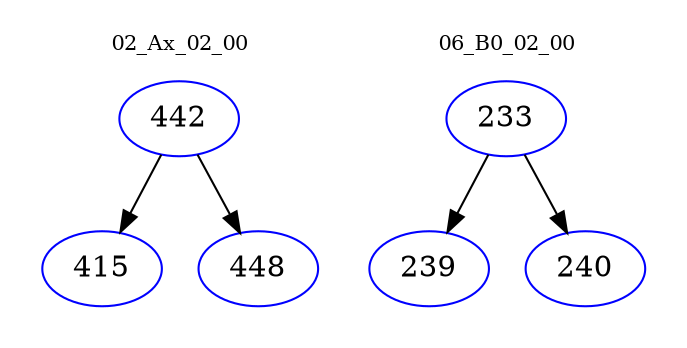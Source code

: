 digraph{
subgraph cluster_0 {
color = white
label = "02_Ax_02_00";
fontsize=10;
T0_442 [label="442", color="blue"]
T0_442 -> T0_415 [color="black"]
T0_415 [label="415", color="blue"]
T0_442 -> T0_448 [color="black"]
T0_448 [label="448", color="blue"]
}
subgraph cluster_1 {
color = white
label = "06_B0_02_00";
fontsize=10;
T1_233 [label="233", color="blue"]
T1_233 -> T1_239 [color="black"]
T1_239 [label="239", color="blue"]
T1_233 -> T1_240 [color="black"]
T1_240 [label="240", color="blue"]
}
}
